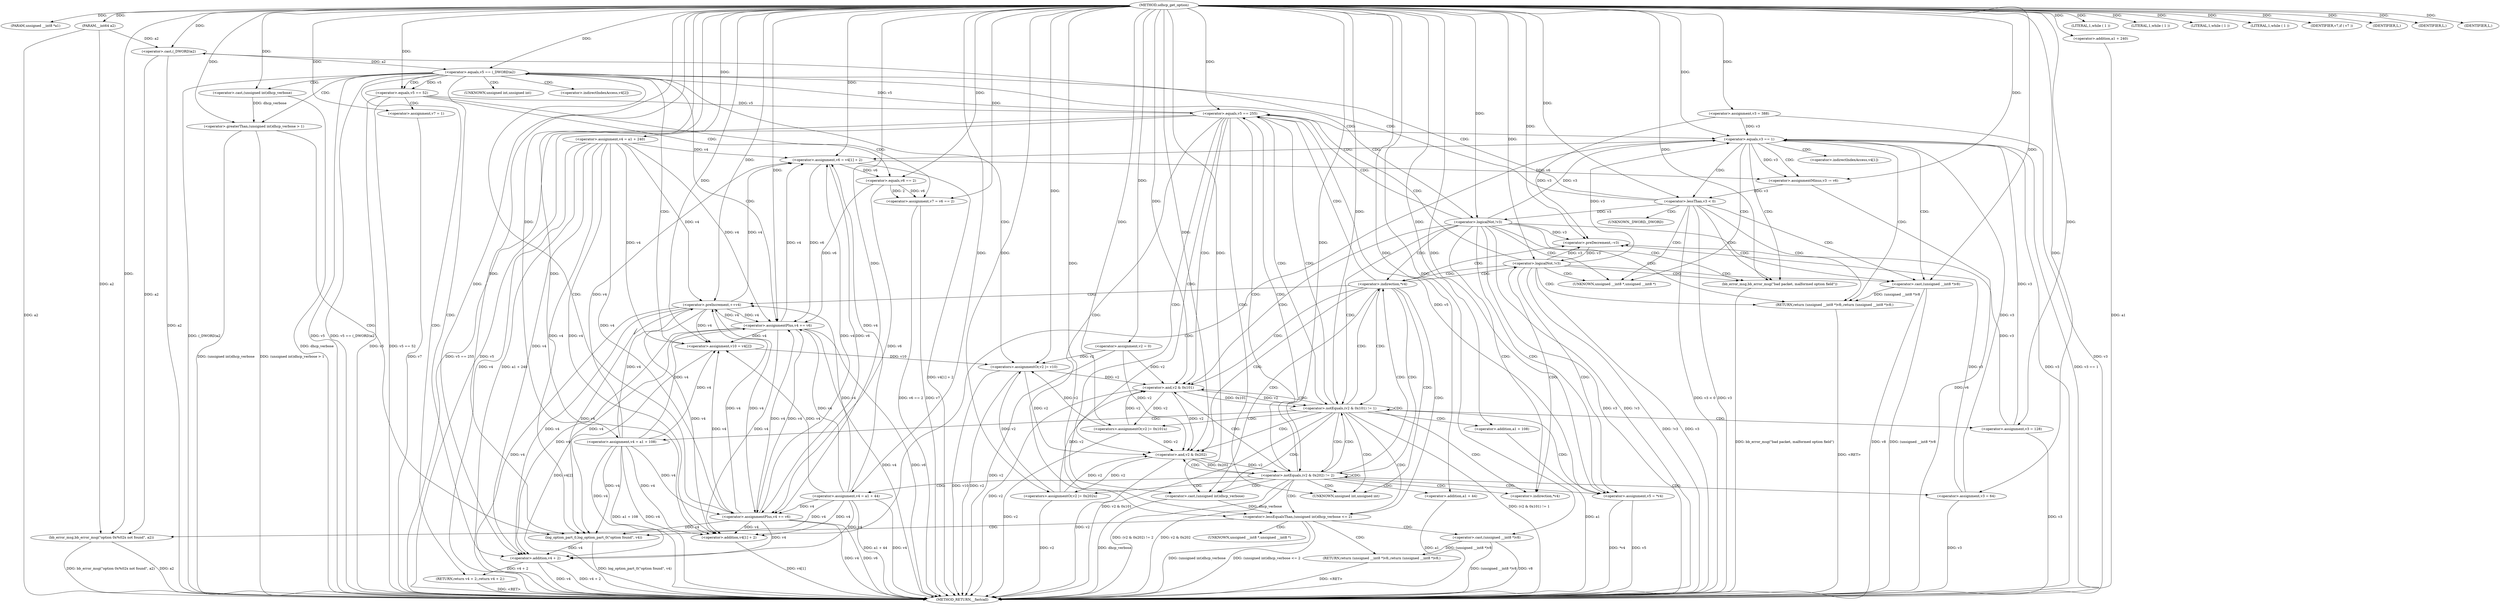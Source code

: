 digraph udhcp_get_option {  
"1000109" [label = "(METHOD,udhcp_get_option)" ]
"1000300" [label = "(METHOD_RETURN,__fastcall)" ]
"1000110" [label = "(PARAM,unsigned __int8 *a1)" ]
"1000111" [label = "(PARAM,__int64 a2)" ]
"1000121" [label = "(<operator>.assignment,v2 = 0)" ]
"1000124" [label = "(<operator>.assignment,v3 = 388)" ]
"1000127" [label = "(<operator>.assignment,v4 = a1 + 240)" ]
"1000129" [label = "(<operator>.addition,a1 + 240)" ]
"1000133" [label = "(LITERAL,1,while ( 1 ))" ]
"1000136" [label = "(LITERAL,1,while ( 1 ))" ]
"1000139" [label = "(LITERAL,1,while ( 1 ))" ]
"1000142" [label = "(LITERAL,1,while ( 1 ))" ]
"1000144" [label = "(<operator>.assignment,v5 = *v4)" ]
"1000152" [label = "(<operator>.preDecrement,--v3)" ]
"1000154" [label = "(<operator>.preIncrement,++v4)" ]
"1000157" [label = "(<operator>.logicalNot,!v3)" ]
"1000161" [label = "(<operator>.equals,v5 == 255)" ]
"1000166" [label = "(<operator>.equals,v3 == 1)" ]
"1000170" [label = "(<operator>.assignment,v6 = v4[1] + 2)" ]
"1000172" [label = "(<operator>.addition,v4[1] + 2)" ]
"1000177" [label = "(<operator>.assignmentMinus,v3 -= v6)" ]
"1000181" [label = "(<operator>.lessThan,v3 < 0)" ]
"1000186" [label = "(<operator>.equals,v5 == (_DWORD)a2)" ]
"1000188" [label = "(<operator>.cast,(_DWORD)a2)" ]
"1000193" [label = "(<operator>.greaterThan,(unsigned int)dhcp_verbose > 1)" ]
"1000194" [label = "(<operator>.cast,(unsigned int)dhcp_verbose)" ]
"1000198" [label = "(log_option_part_0,log_option_part_0(\"option found\", v4))" ]
"1000201" [label = "(RETURN,return v4 + 2;,return v4 + 2;)" ]
"1000202" [label = "(<operator>.addition,v4 + 2)" ]
"1000206" [label = "(<operator>.equals,v5 == 52)" ]
"1000209" [label = "(<operator>.assignment,v7 = v6 == 2)" ]
"1000211" [label = "(<operator>.equals,v6 == 2)" ]
"1000215" [label = "(<operator>.assignment,v7 = 1)" ]
"1000219" [label = "(IDENTIFIER,v7,if ( v7 ))" ]
"1000221" [label = "(<operator>.assignmentPlus,v4 += v6)" ]
"1000226" [label = "(<operator>.assignment,v10 = v4[2])" ]
"1000231" [label = "(<operator>.assignmentPlus,v4 += v6)" ]
"1000234" [label = "(<operators>.assignmentOr,v2 |= v10)" ]
"1000238" [label = "(<operator>.logicalNot,!v3)" ]
"1000242" [label = "(IDENTIFIER,L,)" ]
"1000243" [label = "(bb_error_msg,bb_error_msg(\"bad packet, malformed option field\"))" ]
"1000245" [label = "(RETURN,return (unsigned __int8 *)v8;,return (unsigned __int8 *)v8;)" ]
"1000246" [label = "(<operator>.cast,(unsigned __int8 *)v8)" ]
"1000250" [label = "(<operator>.notEquals,(v2 & 0x101) != 1)" ]
"1000251" [label = "(<operator>.and,v2 & 0x101)" ]
"1000256" [label = "(<operators>.assignmentOr,v2 |= 0x101u)" ]
"1000259" [label = "(<operator>.assignment,v4 = a1 + 108)" ]
"1000261" [label = "(<operator>.addition,a1 + 108)" ]
"1000264" [label = "(<operator>.assignment,v3 = 128)" ]
"1000268" [label = "(<operator>.notEquals,(v2 & 0x202) != 2)" ]
"1000269" [label = "(<operator>.and,v2 & 0x202)" ]
"1000274" [label = "(<operators>.assignmentOr,v2 |= 0x202u)" ]
"1000277" [label = "(<operator>.assignment,v4 = a1 + 44)" ]
"1000279" [label = "(<operator>.addition,a1 + 44)" ]
"1000282" [label = "(<operator>.assignment,v3 = 64)" ]
"1000285" [label = "(IDENTIFIER,L,)" ]
"1000287" [label = "(<operator>.lessEqualsThan,(unsigned int)dhcp_verbose <= 2)" ]
"1000288" [label = "(<operator>.cast,(unsigned int)dhcp_verbose)" ]
"1000292" [label = "(RETURN,return (unsigned __int8 *)v8;,return (unsigned __int8 *)v8;)" ]
"1000293" [label = "(<operator>.cast,(unsigned __int8 *)v8)" ]
"1000296" [label = "(bb_error_msg,bb_error_msg(\"option 0x%02x not found\", a2))" ]
"1000299" [label = "(IDENTIFIER,L,)" ]
"1000146" [label = "(<operator>.indirection,*v4)" ]
"1000149" [label = "(<operator>.indirection,*v4)" ]
"1000173" [label = "(<operator>.indirectIndexAccess,v4[1])" ]
"1000189" [label = "(UNKNOWN,_DWORD,_DWORD)" ]
"1000195" [label = "(UNKNOWN,unsigned int,unsigned int)" ]
"1000228" [label = "(<operator>.indirectIndexAccess,v4[2])" ]
"1000247" [label = "(UNKNOWN,unsigned __int8 *,unsigned __int8 *)" ]
"1000289" [label = "(UNKNOWN,unsigned int,unsigned int)" ]
"1000294" [label = "(UNKNOWN,unsigned __int8 *,unsigned __int8 *)" ]
  "1000181" -> "1000300"  [ label = "DDG: v3"] 
  "1000293" -> "1000300"  [ label = "DDG: (unsigned __int8 *)v8"] 
  "1000124" -> "1000300"  [ label = "DDG: v3"] 
  "1000111" -> "1000300"  [ label = "DDG: a2"] 
  "1000250" -> "1000300"  [ label = "DDG: v2 & 0x101"] 
  "1000259" -> "1000300"  [ label = "DDG: v4"] 
  "1000181" -> "1000300"  [ label = "DDG: v3 < 0"] 
  "1000166" -> "1000300"  [ label = "DDG: v3"] 
  "1000243" -> "1000300"  [ label = "DDG: bb_error_msg(\"bad packet, malformed option field\")"] 
  "1000161" -> "1000300"  [ label = "DDG: v5 == 255"] 
  "1000193" -> "1000300"  [ label = "DDG: (unsigned int)dhcp_verbose"] 
  "1000293" -> "1000300"  [ label = "DDG: v8"] 
  "1000127" -> "1000300"  [ label = "DDG: v4"] 
  "1000202" -> "1000300"  [ label = "DDG: v4"] 
  "1000221" -> "1000300"  [ label = "DDG: v6"] 
  "1000238" -> "1000300"  [ label = "DDG: v3"] 
  "1000166" -> "1000300"  [ label = "DDG: v3 == 1"] 
  "1000268" -> "1000300"  [ label = "DDG: v2 & 0x202"] 
  "1000231" -> "1000300"  [ label = "DDG: v6"] 
  "1000264" -> "1000300"  [ label = "DDG: v3"] 
  "1000121" -> "1000300"  [ label = "DDG: v2"] 
  "1000209" -> "1000300"  [ label = "DDG: v6 == 2"] 
  "1000246" -> "1000300"  [ label = "DDG: (unsigned __int8 *)v8"] 
  "1000157" -> "1000300"  [ label = "DDG: !v3"] 
  "1000288" -> "1000300"  [ label = "DDG: dhcp_verbose"] 
  "1000282" -> "1000300"  [ label = "DDG: v3"] 
  "1000296" -> "1000300"  [ label = "DDG: a2"] 
  "1000129" -> "1000300"  [ label = "DDG: a1"] 
  "1000296" -> "1000300"  [ label = "DDG: bb_error_msg(\"option 0x%02x not found\", a2)"] 
  "1000269" -> "1000300"  [ label = "DDG: v2"] 
  "1000250" -> "1000300"  [ label = "DDG: (v2 & 0x101) != 1"] 
  "1000268" -> "1000300"  [ label = "DDG: (v2 & 0x202) != 2"] 
  "1000234" -> "1000300"  [ label = "DDG: v10"] 
  "1000154" -> "1000300"  [ label = "DDG: v4"] 
  "1000157" -> "1000300"  [ label = "DDG: v3"] 
  "1000188" -> "1000300"  [ label = "DDG: a2"] 
  "1000287" -> "1000300"  [ label = "DDG: (unsigned int)dhcp_verbose"] 
  "1000231" -> "1000300"  [ label = "DDG: v4"] 
  "1000206" -> "1000300"  [ label = "DDG: v5"] 
  "1000221" -> "1000300"  [ label = "DDG: v4"] 
  "1000193" -> "1000300"  [ label = "DDG: (unsigned int)dhcp_verbose > 1"] 
  "1000277" -> "1000300"  [ label = "DDG: a1 + 44"] 
  "1000274" -> "1000300"  [ label = "DDG: v2"] 
  "1000259" -> "1000300"  [ label = "DDG: a1 + 108"] 
  "1000246" -> "1000300"  [ label = "DDG: v8"] 
  "1000251" -> "1000300"  [ label = "DDG: v2"] 
  "1000287" -> "1000300"  [ label = "DDG: (unsigned int)dhcp_verbose <= 2"] 
  "1000198" -> "1000300"  [ label = "DDG: log_option_part_0(\"option found\", v4)"] 
  "1000256" -> "1000300"  [ label = "DDG: v2"] 
  "1000186" -> "1000300"  [ label = "DDG: (_DWORD)a2"] 
  "1000279" -> "1000300"  [ label = "DDG: a1"] 
  "1000206" -> "1000300"  [ label = "DDG: v5 == 52"] 
  "1000186" -> "1000300"  [ label = "DDG: v5"] 
  "1000226" -> "1000300"  [ label = "DDG: v4[2]"] 
  "1000177" -> "1000300"  [ label = "DDG: v6"] 
  "1000194" -> "1000300"  [ label = "DDG: dhcp_verbose"] 
  "1000277" -> "1000300"  [ label = "DDG: v4"] 
  "1000144" -> "1000300"  [ label = "DDG: v5"] 
  "1000215" -> "1000300"  [ label = "DDG: v7"] 
  "1000172" -> "1000300"  [ label = "DDG: v4[1]"] 
  "1000127" -> "1000300"  [ label = "DDG: a1 + 240"] 
  "1000209" -> "1000300"  [ label = "DDG: v7"] 
  "1000238" -> "1000300"  [ label = "DDG: !v3"] 
  "1000261" -> "1000300"  [ label = "DDG: a1"] 
  "1000170" -> "1000300"  [ label = "DDG: v4[1] + 2"] 
  "1000202" -> "1000300"  [ label = "DDG: v4 + 2"] 
  "1000144" -> "1000300"  [ label = "DDG: *v4"] 
  "1000234" -> "1000300"  [ label = "DDG: v2"] 
  "1000161" -> "1000300"  [ label = "DDG: v5"] 
  "1000186" -> "1000300"  [ label = "DDG: v5 == (_DWORD)a2"] 
  "1000201" -> "1000300"  [ label = "DDG: <RET>"] 
  "1000245" -> "1000300"  [ label = "DDG: <RET>"] 
  "1000292" -> "1000300"  [ label = "DDG: <RET>"] 
  "1000109" -> "1000110"  [ label = "DDG: "] 
  "1000109" -> "1000111"  [ label = "DDG: "] 
  "1000109" -> "1000121"  [ label = "DDG: "] 
  "1000109" -> "1000124"  [ label = "DDG: "] 
  "1000109" -> "1000127"  [ label = "DDG: "] 
  "1000109" -> "1000129"  [ label = "DDG: "] 
  "1000109" -> "1000133"  [ label = "DDG: "] 
  "1000109" -> "1000136"  [ label = "DDG: "] 
  "1000109" -> "1000139"  [ label = "DDG: "] 
  "1000109" -> "1000142"  [ label = "DDG: "] 
  "1000109" -> "1000144"  [ label = "DDG: "] 
  "1000238" -> "1000152"  [ label = "DDG: v3"] 
  "1000264" -> "1000152"  [ label = "DDG: v3"] 
  "1000282" -> "1000152"  [ label = "DDG: v3"] 
  "1000157" -> "1000152"  [ label = "DDG: v3"] 
  "1000124" -> "1000152"  [ label = "DDG: v3"] 
  "1000109" -> "1000152"  [ label = "DDG: "] 
  "1000259" -> "1000154"  [ label = "DDG: v4"] 
  "1000127" -> "1000154"  [ label = "DDG: v4"] 
  "1000277" -> "1000154"  [ label = "DDG: v4"] 
  "1000231" -> "1000154"  [ label = "DDG: v4"] 
  "1000221" -> "1000154"  [ label = "DDG: v4"] 
  "1000109" -> "1000154"  [ label = "DDG: "] 
  "1000152" -> "1000157"  [ label = "DDG: v3"] 
  "1000109" -> "1000157"  [ label = "DDG: "] 
  "1000206" -> "1000161"  [ label = "DDG: v5"] 
  "1000144" -> "1000161"  [ label = "DDG: v5"] 
  "1000109" -> "1000161"  [ label = "DDG: "] 
  "1000238" -> "1000166"  [ label = "DDG: v3"] 
  "1000264" -> "1000166"  [ label = "DDG: v3"] 
  "1000282" -> "1000166"  [ label = "DDG: v3"] 
  "1000157" -> "1000166"  [ label = "DDG: v3"] 
  "1000124" -> "1000166"  [ label = "DDG: v3"] 
  "1000109" -> "1000166"  [ label = "DDG: "] 
  "1000259" -> "1000170"  [ label = "DDG: v4"] 
  "1000127" -> "1000170"  [ label = "DDG: v4"] 
  "1000154" -> "1000170"  [ label = "DDG: v4"] 
  "1000277" -> "1000170"  [ label = "DDG: v4"] 
  "1000231" -> "1000170"  [ label = "DDG: v4"] 
  "1000221" -> "1000170"  [ label = "DDG: v4"] 
  "1000109" -> "1000170"  [ label = "DDG: "] 
  "1000259" -> "1000172"  [ label = "DDG: v4"] 
  "1000127" -> "1000172"  [ label = "DDG: v4"] 
  "1000154" -> "1000172"  [ label = "DDG: v4"] 
  "1000277" -> "1000172"  [ label = "DDG: v4"] 
  "1000231" -> "1000172"  [ label = "DDG: v4"] 
  "1000221" -> "1000172"  [ label = "DDG: v4"] 
  "1000109" -> "1000172"  [ label = "DDG: "] 
  "1000170" -> "1000177"  [ label = "DDG: v6"] 
  "1000109" -> "1000177"  [ label = "DDG: "] 
  "1000166" -> "1000177"  [ label = "DDG: v3"] 
  "1000177" -> "1000181"  [ label = "DDG: v3"] 
  "1000109" -> "1000181"  [ label = "DDG: "] 
  "1000161" -> "1000186"  [ label = "DDG: v5"] 
  "1000109" -> "1000186"  [ label = "DDG: "] 
  "1000188" -> "1000186"  [ label = "DDG: a2"] 
  "1000111" -> "1000188"  [ label = "DDG: a2"] 
  "1000109" -> "1000188"  [ label = "DDG: "] 
  "1000194" -> "1000193"  [ label = "DDG: dhcp_verbose"] 
  "1000109" -> "1000194"  [ label = "DDG: "] 
  "1000109" -> "1000193"  [ label = "DDG: "] 
  "1000109" -> "1000198"  [ label = "DDG: "] 
  "1000259" -> "1000198"  [ label = "DDG: v4"] 
  "1000127" -> "1000198"  [ label = "DDG: v4"] 
  "1000154" -> "1000198"  [ label = "DDG: v4"] 
  "1000277" -> "1000198"  [ label = "DDG: v4"] 
  "1000231" -> "1000198"  [ label = "DDG: v4"] 
  "1000221" -> "1000198"  [ label = "DDG: v4"] 
  "1000202" -> "1000201"  [ label = "DDG: v4 + 2"] 
  "1000259" -> "1000202"  [ label = "DDG: v4"] 
  "1000154" -> "1000202"  [ label = "DDG: v4"] 
  "1000277" -> "1000202"  [ label = "DDG: v4"] 
  "1000198" -> "1000202"  [ label = "DDG: v4"] 
  "1000127" -> "1000202"  [ label = "DDG: v4"] 
  "1000231" -> "1000202"  [ label = "DDG: v4"] 
  "1000221" -> "1000202"  [ label = "DDG: v4"] 
  "1000109" -> "1000202"  [ label = "DDG: "] 
  "1000186" -> "1000206"  [ label = "DDG: v5"] 
  "1000109" -> "1000206"  [ label = "DDG: "] 
  "1000211" -> "1000209"  [ label = "DDG: v6"] 
  "1000211" -> "1000209"  [ label = "DDG: 2"] 
  "1000109" -> "1000209"  [ label = "DDG: "] 
  "1000109" -> "1000211"  [ label = "DDG: "] 
  "1000170" -> "1000211"  [ label = "DDG: v6"] 
  "1000109" -> "1000215"  [ label = "DDG: "] 
  "1000109" -> "1000219"  [ label = "DDG: "] 
  "1000211" -> "1000221"  [ label = "DDG: v6"] 
  "1000109" -> "1000221"  [ label = "DDG: "] 
  "1000170" -> "1000221"  [ label = "DDG: v6"] 
  "1000259" -> "1000221"  [ label = "DDG: v4"] 
  "1000127" -> "1000221"  [ label = "DDG: v4"] 
  "1000154" -> "1000221"  [ label = "DDG: v4"] 
  "1000277" -> "1000221"  [ label = "DDG: v4"] 
  "1000231" -> "1000221"  [ label = "DDG: v4"] 
  "1000259" -> "1000226"  [ label = "DDG: v4"] 
  "1000127" -> "1000226"  [ label = "DDG: v4"] 
  "1000154" -> "1000226"  [ label = "DDG: v4"] 
  "1000277" -> "1000226"  [ label = "DDG: v4"] 
  "1000231" -> "1000226"  [ label = "DDG: v4"] 
  "1000221" -> "1000226"  [ label = "DDG: v4"] 
  "1000109" -> "1000226"  [ label = "DDG: "] 
  "1000211" -> "1000231"  [ label = "DDG: v6"] 
  "1000109" -> "1000231"  [ label = "DDG: "] 
  "1000170" -> "1000231"  [ label = "DDG: v6"] 
  "1000259" -> "1000231"  [ label = "DDG: v4"] 
  "1000127" -> "1000231"  [ label = "DDG: v4"] 
  "1000154" -> "1000231"  [ label = "DDG: v4"] 
  "1000277" -> "1000231"  [ label = "DDG: v4"] 
  "1000221" -> "1000231"  [ label = "DDG: v4"] 
  "1000226" -> "1000234"  [ label = "DDG: v10"] 
  "1000109" -> "1000234"  [ label = "DDG: "] 
  "1000121" -> "1000234"  [ label = "DDG: v2"] 
  "1000274" -> "1000234"  [ label = "DDG: v2"] 
  "1000256" -> "1000234"  [ label = "DDG: v2"] 
  "1000181" -> "1000238"  [ label = "DDG: v3"] 
  "1000109" -> "1000238"  [ label = "DDG: "] 
  "1000109" -> "1000242"  [ label = "DDG: "] 
  "1000109" -> "1000243"  [ label = "DDG: "] 
  "1000246" -> "1000245"  [ label = "DDG: (unsigned __int8 *)v8"] 
  "1000109" -> "1000246"  [ label = "DDG: "] 
  "1000251" -> "1000250"  [ label = "DDG: v2"] 
  "1000251" -> "1000250"  [ label = "DDG: 0x101"] 
  "1000121" -> "1000251"  [ label = "DDG: v2"] 
  "1000274" -> "1000251"  [ label = "DDG: v2"] 
  "1000256" -> "1000251"  [ label = "DDG: v2"] 
  "1000234" -> "1000251"  [ label = "DDG: v2"] 
  "1000109" -> "1000251"  [ label = "DDG: "] 
  "1000109" -> "1000250"  [ label = "DDG: "] 
  "1000109" -> "1000256"  [ label = "DDG: "] 
  "1000251" -> "1000256"  [ label = "DDG: v2"] 
  "1000109" -> "1000259"  [ label = "DDG: "] 
  "1000109" -> "1000261"  [ label = "DDG: "] 
  "1000109" -> "1000264"  [ label = "DDG: "] 
  "1000269" -> "1000268"  [ label = "DDG: v2"] 
  "1000269" -> "1000268"  [ label = "DDG: 0x202"] 
  "1000121" -> "1000269"  [ label = "DDG: v2"] 
  "1000274" -> "1000269"  [ label = "DDG: v2"] 
  "1000251" -> "1000269"  [ label = "DDG: v2"] 
  "1000256" -> "1000269"  [ label = "DDG: v2"] 
  "1000234" -> "1000269"  [ label = "DDG: v2"] 
  "1000109" -> "1000269"  [ label = "DDG: "] 
  "1000109" -> "1000268"  [ label = "DDG: "] 
  "1000109" -> "1000274"  [ label = "DDG: "] 
  "1000269" -> "1000274"  [ label = "DDG: v2"] 
  "1000109" -> "1000277"  [ label = "DDG: "] 
  "1000109" -> "1000279"  [ label = "DDG: "] 
  "1000109" -> "1000282"  [ label = "DDG: "] 
  "1000109" -> "1000285"  [ label = "DDG: "] 
  "1000288" -> "1000287"  [ label = "DDG: dhcp_verbose"] 
  "1000109" -> "1000288"  [ label = "DDG: "] 
  "1000109" -> "1000287"  [ label = "DDG: "] 
  "1000293" -> "1000292"  [ label = "DDG: (unsigned __int8 *)v8"] 
  "1000109" -> "1000293"  [ label = "DDG: "] 
  "1000109" -> "1000296"  [ label = "DDG: "] 
  "1000188" -> "1000296"  [ label = "DDG: a2"] 
  "1000111" -> "1000296"  [ label = "DDG: a2"] 
  "1000109" -> "1000299"  [ label = "DDG: "] 
  "1000149" -> "1000157"  [ label = "CDG: "] 
  "1000149" -> "1000154"  [ label = "CDG: "] 
  "1000149" -> "1000152"  [ label = "CDG: "] 
  "1000149" -> "1000161"  [ label = "CDG: "] 
  "1000149" -> "1000251"  [ label = "CDG: "] 
  "1000149" -> "1000250"  [ label = "CDG: "] 
  "1000149" -> "1000269"  [ label = "CDG: "] 
  "1000149" -> "1000268"  [ label = "CDG: "] 
  "1000149" -> "1000288"  [ label = "CDG: "] 
  "1000149" -> "1000287"  [ label = "CDG: "] 
  "1000149" -> "1000289"  [ label = "CDG: "] 
  "1000157" -> "1000247"  [ label = "CDG: "] 
  "1000157" -> "1000246"  [ label = "CDG: "] 
  "1000157" -> "1000245"  [ label = "CDG: "] 
  "1000157" -> "1000243"  [ label = "CDG: "] 
  "1000157" -> "1000161"  [ label = "CDG: "] 
  "1000157" -> "1000144"  [ label = "CDG: "] 
  "1000157" -> "1000149"  [ label = "CDG: "] 
  "1000157" -> "1000146"  [ label = "CDG: "] 
  "1000161" -> "1000166"  [ label = "CDG: "] 
  "1000161" -> "1000251"  [ label = "CDG: "] 
  "1000161" -> "1000250"  [ label = "CDG: "] 
  "1000161" -> "1000269"  [ label = "CDG: "] 
  "1000161" -> "1000268"  [ label = "CDG: "] 
  "1000161" -> "1000288"  [ label = "CDG: "] 
  "1000161" -> "1000287"  [ label = "CDG: "] 
  "1000161" -> "1000289"  [ label = "CDG: "] 
  "1000166" -> "1000173"  [ label = "CDG: "] 
  "1000166" -> "1000172"  [ label = "CDG: "] 
  "1000166" -> "1000170"  [ label = "CDG: "] 
  "1000166" -> "1000181"  [ label = "CDG: "] 
  "1000166" -> "1000177"  [ label = "CDG: "] 
  "1000166" -> "1000247"  [ label = "CDG: "] 
  "1000166" -> "1000246"  [ label = "CDG: "] 
  "1000166" -> "1000245"  [ label = "CDG: "] 
  "1000166" -> "1000243"  [ label = "CDG: "] 
  "1000181" -> "1000189"  [ label = "CDG: "] 
  "1000181" -> "1000188"  [ label = "CDG: "] 
  "1000181" -> "1000186"  [ label = "CDG: "] 
  "1000181" -> "1000247"  [ label = "CDG: "] 
  "1000181" -> "1000246"  [ label = "CDG: "] 
  "1000181" -> "1000245"  [ label = "CDG: "] 
  "1000181" -> "1000243"  [ label = "CDG: "] 
  "1000186" -> "1000206"  [ label = "CDG: "] 
  "1000186" -> "1000202"  [ label = "CDG: "] 
  "1000186" -> "1000201"  [ label = "CDG: "] 
  "1000186" -> "1000195"  [ label = "CDG: "] 
  "1000186" -> "1000194"  [ label = "CDG: "] 
  "1000186" -> "1000193"  [ label = "CDG: "] 
  "1000186" -> "1000238"  [ label = "CDG: "] 
  "1000186" -> "1000221"  [ label = "CDG: "] 
  "1000186" -> "1000234"  [ label = "CDG: "] 
  "1000186" -> "1000231"  [ label = "CDG: "] 
  "1000186" -> "1000228"  [ label = "CDG: "] 
  "1000186" -> "1000226"  [ label = "CDG: "] 
  "1000193" -> "1000198"  [ label = "CDG: "] 
  "1000206" -> "1000215"  [ label = "CDG: "] 
  "1000206" -> "1000211"  [ label = "CDG: "] 
  "1000206" -> "1000209"  [ label = "CDG: "] 
  "1000238" -> "1000247"  [ label = "CDG: "] 
  "1000238" -> "1000246"  [ label = "CDG: "] 
  "1000238" -> "1000245"  [ label = "CDG: "] 
  "1000238" -> "1000243"  [ label = "CDG: "] 
  "1000238" -> "1000251"  [ label = "CDG: "] 
  "1000238" -> "1000250"  [ label = "CDG: "] 
  "1000238" -> "1000161"  [ label = "CDG: "] 
  "1000238" -> "1000144"  [ label = "CDG: "] 
  "1000238" -> "1000149"  [ label = "CDG: "] 
  "1000238" -> "1000146"  [ label = "CDG: "] 
  "1000250" -> "1000256"  [ label = "CDG: "] 
  "1000250" -> "1000264"  [ label = "CDG: "] 
  "1000250" -> "1000261"  [ label = "CDG: "] 
  "1000250" -> "1000259"  [ label = "CDG: "] 
  "1000250" -> "1000269"  [ label = "CDG: "] 
  "1000250" -> "1000268"  [ label = "CDG: "] 
  "1000250" -> "1000288"  [ label = "CDG: "] 
  "1000250" -> "1000287"  [ label = "CDG: "] 
  "1000250" -> "1000289"  [ label = "CDG: "] 
  "1000250" -> "1000251"  [ label = "CDG: "] 
  "1000250" -> "1000250"  [ label = "CDG: "] 
  "1000250" -> "1000161"  [ label = "CDG: "] 
  "1000250" -> "1000144"  [ label = "CDG: "] 
  "1000250" -> "1000149"  [ label = "CDG: "] 
  "1000250" -> "1000146"  [ label = "CDG: "] 
  "1000268" -> "1000288"  [ label = "CDG: "] 
  "1000268" -> "1000287"  [ label = "CDG: "] 
  "1000268" -> "1000282"  [ label = "CDG: "] 
  "1000268" -> "1000279"  [ label = "CDG: "] 
  "1000268" -> "1000277"  [ label = "CDG: "] 
  "1000268" -> "1000274"  [ label = "CDG: "] 
  "1000268" -> "1000289"  [ label = "CDG: "] 
  "1000268" -> "1000269"  [ label = "CDG: "] 
  "1000268" -> "1000268"  [ label = "CDG: "] 
  "1000268" -> "1000251"  [ label = "CDG: "] 
  "1000268" -> "1000250"  [ label = "CDG: "] 
  "1000268" -> "1000161"  [ label = "CDG: "] 
  "1000268" -> "1000144"  [ label = "CDG: "] 
  "1000268" -> "1000149"  [ label = "CDG: "] 
  "1000268" -> "1000146"  [ label = "CDG: "] 
  "1000287" -> "1000296"  [ label = "CDG: "] 
  "1000287" -> "1000294"  [ label = "CDG: "] 
  "1000287" -> "1000293"  [ label = "CDG: "] 
  "1000287" -> "1000292"  [ label = "CDG: "] 
}
